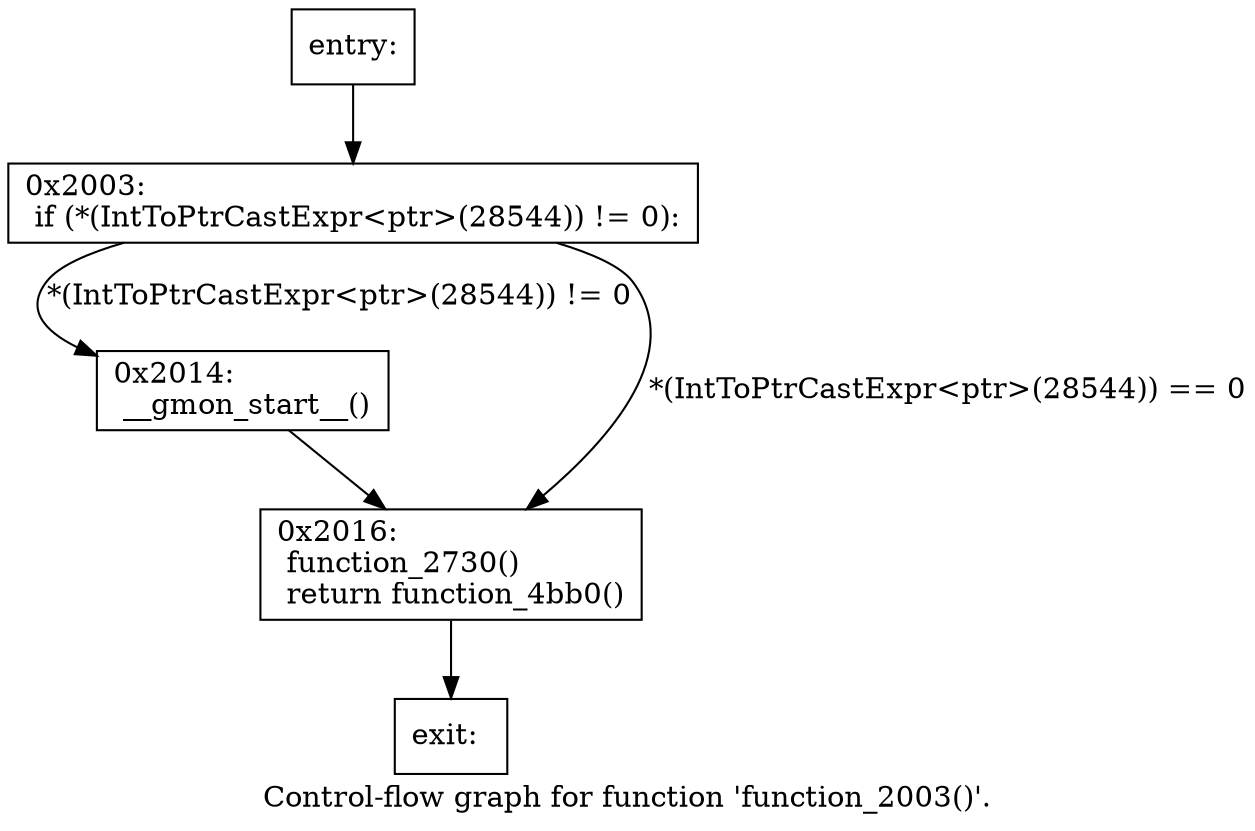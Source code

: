 digraph "Control-flow graph for function 'function_2003()'." {
  label="Control-flow graph for function 'function_2003()'.";
  node [shape=record];

  Node0770F110 [label="{entry:\l}"];
  Node0770F110 -> Node0770FB30;
  Node0770FB30 [label="{0x2003:\l  if (*(IntToPtrCastExpr\<ptr\>(28544)) != 0):\l}"];
  Node0770FB30 -> Node0770FDB8 [label="*(IntToPtrCastExpr\<ptr\>(28544)) != 0"];
  Node0770FB30 -> Node0770FCE0 [label="*(IntToPtrCastExpr\<ptr\>(28544)) == 0"];
  Node0770FDB8 [label="{0x2014:\l  __gmon_start__()\l}"];
  Node0770FDB8 -> Node0770FCE0;
  Node0770FCE0 [label="{0x2016:\l  function_2730()\l  return function_4bb0()\l}"];
  Node0770FCE0 -> Node0770FBC0;
  Node0770FBC0 [label="{exit:\l}"];

}
